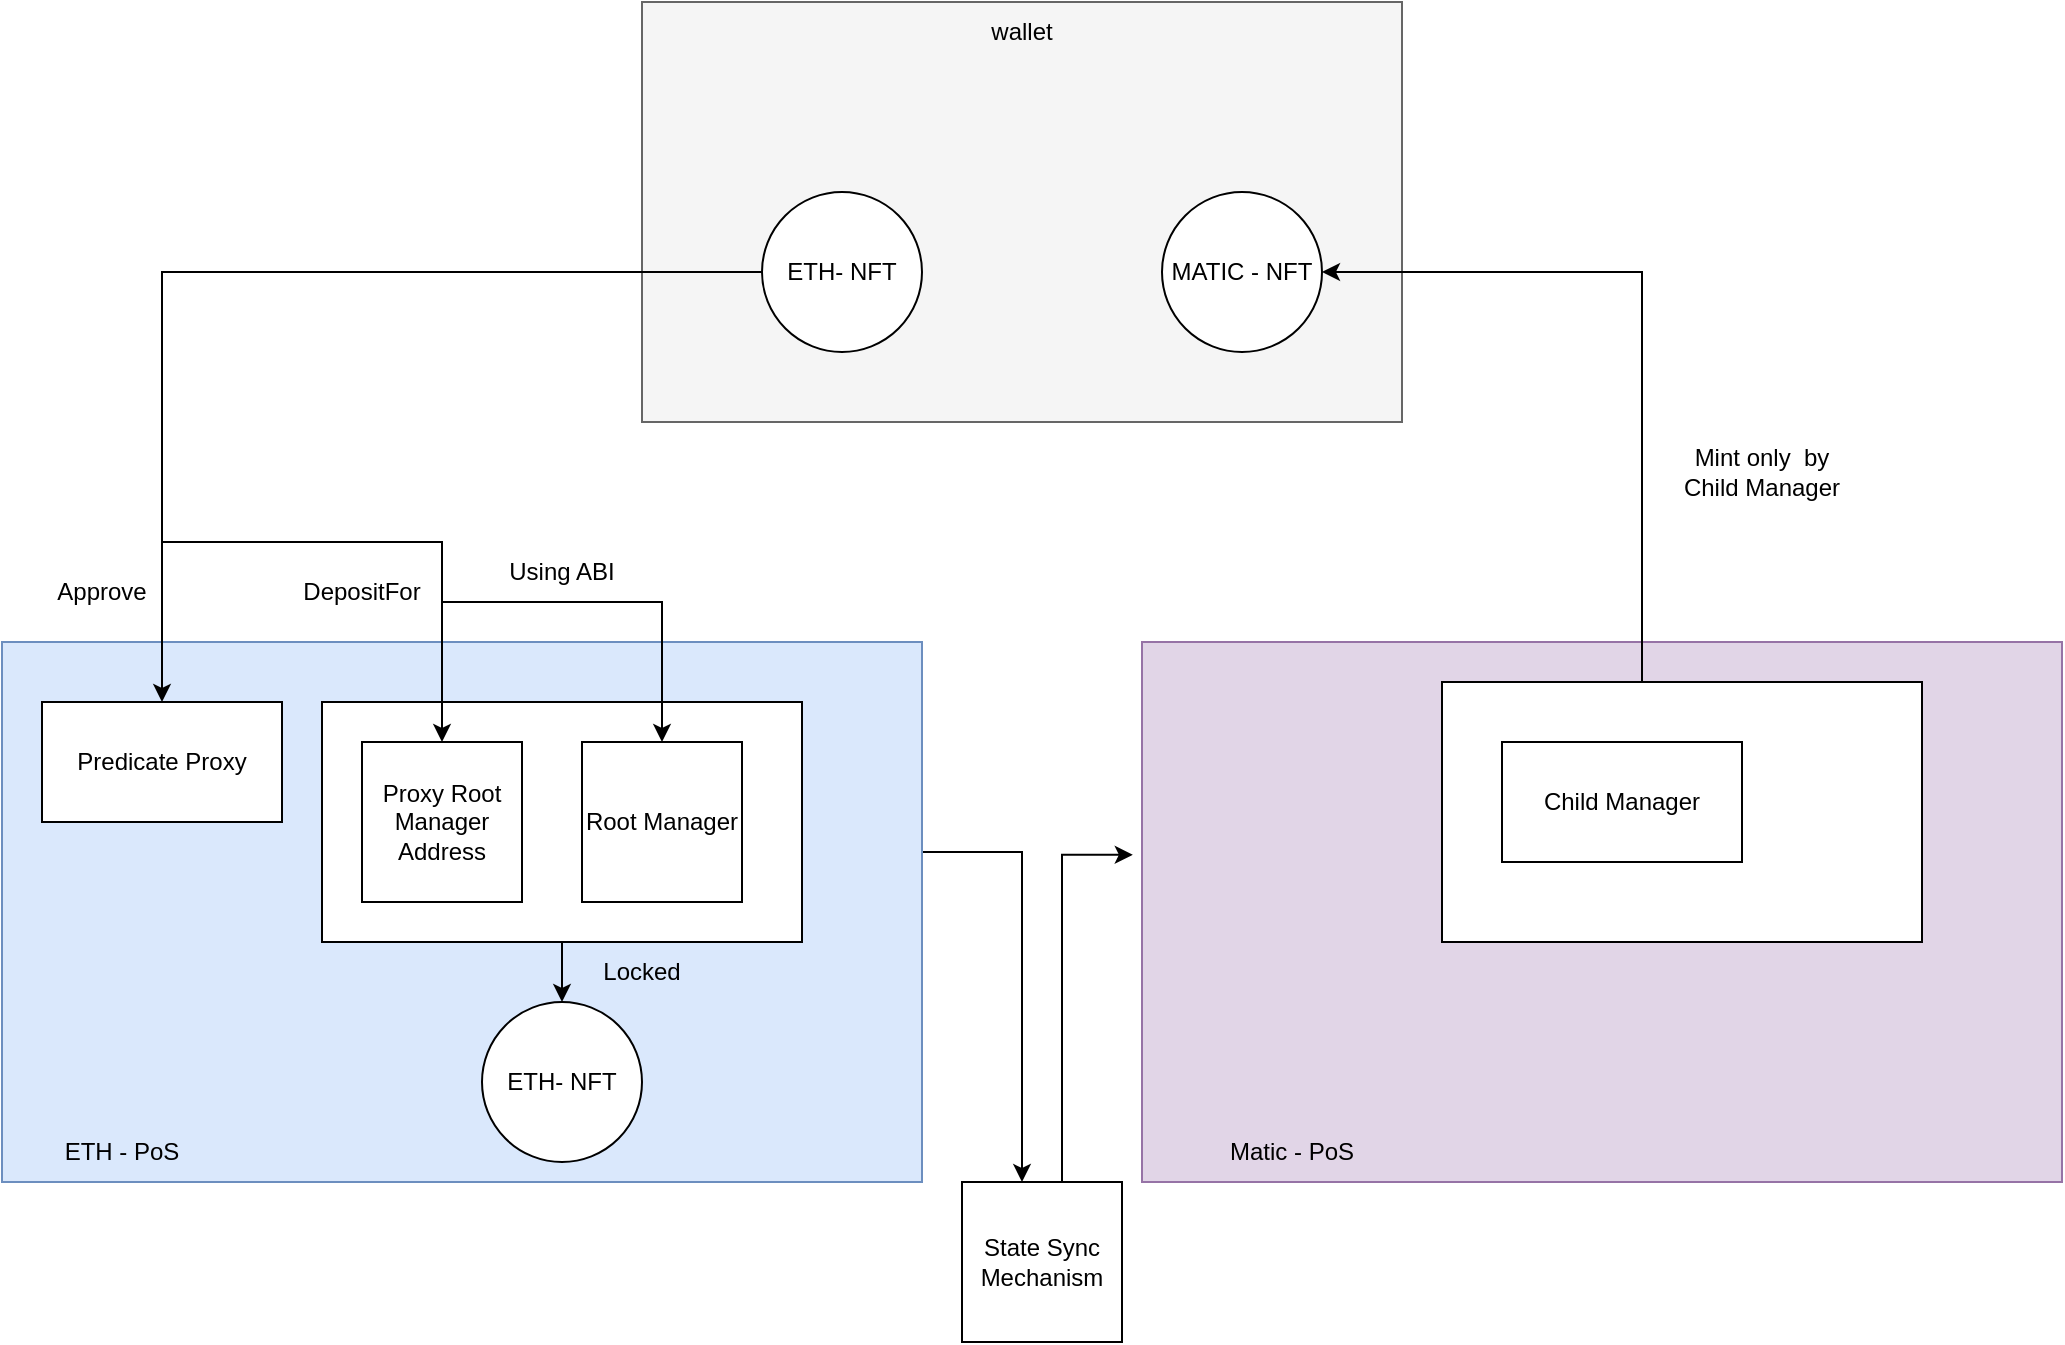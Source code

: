 <mxfile version="17.4.6" type="github">
  <diagram id="6hMp1m4a5yYPtm9k18ik" name="Page-1">
    <mxGraphModel dx="1600" dy="913" grid="1" gridSize="10" guides="1" tooltips="1" connect="1" arrows="1" fold="1" page="1" pageScale="1" pageWidth="1200" pageHeight="1920" math="0" shadow="0">
      <root>
        <mxCell id="0" />
        <mxCell id="1" parent="0" />
        <mxCell id="AruAmBznGVgT3oy9WrDw-23" style="edgeStyle=orthogonalEdgeStyle;rounded=0;orthogonalLoop=1;jettySize=auto;html=1;" edge="1" parent="1" source="AruAmBznGVgT3oy9WrDw-6" target="AruAmBznGVgT3oy9WrDw-20">
          <mxGeometry relative="1" as="geometry">
            <Array as="points">
              <mxPoint x="600" y="445" />
            </Array>
          </mxGeometry>
        </mxCell>
        <mxCell id="AruAmBznGVgT3oy9WrDw-6" value="" style="rounded=0;whiteSpace=wrap;html=1;fillColor=#dae8fc;strokeColor=#6c8ebf;" vertex="1" parent="1">
          <mxGeometry x="90" y="340" width="460" height="270" as="geometry" />
        </mxCell>
        <mxCell id="AruAmBznGVgT3oy9WrDw-1" value="" style="rounded=0;whiteSpace=wrap;html=1;fillColor=#f5f5f5;fontColor=#333333;strokeColor=#666666;" vertex="1" parent="1">
          <mxGeometry x="410" y="20" width="380" height="210" as="geometry" />
        </mxCell>
        <mxCell id="AruAmBznGVgT3oy9WrDw-2" value="wallet" style="text;html=1;strokeColor=none;fillColor=none;align=center;verticalAlign=middle;whiteSpace=wrap;rounded=0;" vertex="1" parent="1">
          <mxGeometry x="570" y="20" width="60" height="30" as="geometry" />
        </mxCell>
        <mxCell id="AruAmBznGVgT3oy9WrDw-12" style="edgeStyle=orthogonalEdgeStyle;rounded=0;orthogonalLoop=1;jettySize=auto;html=1;entryX=0.5;entryY=0;entryDx=0;entryDy=0;" edge="1" parent="1" source="AruAmBznGVgT3oy9WrDw-3" target="AruAmBznGVgT3oy9WrDw-8">
          <mxGeometry relative="1" as="geometry">
            <Array as="points">
              <mxPoint x="170" y="155" />
            </Array>
          </mxGeometry>
        </mxCell>
        <mxCell id="AruAmBznGVgT3oy9WrDw-3" value="" style="ellipse;whiteSpace=wrap;html=1;aspect=fixed;" vertex="1" parent="1">
          <mxGeometry x="470" y="115" width="80" height="80" as="geometry" />
        </mxCell>
        <mxCell id="AruAmBznGVgT3oy9WrDw-4" value="ETH- NFT" style="text;html=1;strokeColor=none;fillColor=none;align=center;verticalAlign=middle;whiteSpace=wrap;rounded=0;" vertex="1" parent="1">
          <mxGeometry x="480" y="140" width="60" height="30" as="geometry" />
        </mxCell>
        <mxCell id="AruAmBznGVgT3oy9WrDw-7" value="ETH - PoS" style="text;html=1;strokeColor=none;fillColor=none;align=center;verticalAlign=middle;whiteSpace=wrap;rounded=0;" vertex="1" parent="1">
          <mxGeometry x="110" y="580" width="80" height="30" as="geometry" />
        </mxCell>
        <mxCell id="AruAmBznGVgT3oy9WrDw-8" value="Predicate Proxy" style="rounded=0;whiteSpace=wrap;html=1;" vertex="1" parent="1">
          <mxGeometry x="110" y="370" width="120" height="60" as="geometry" />
        </mxCell>
        <mxCell id="AruAmBznGVgT3oy9WrDw-9" value="" style="rounded=0;whiteSpace=wrap;html=1;" vertex="1" parent="1">
          <mxGeometry x="250" y="370" width="240" height="120" as="geometry" />
        </mxCell>
        <mxCell id="AruAmBznGVgT3oy9WrDw-10" value="Proxy Root Manager Address" style="whiteSpace=wrap;html=1;aspect=fixed;" vertex="1" parent="1">
          <mxGeometry x="270" y="390" width="80" height="80" as="geometry" />
        </mxCell>
        <mxCell id="AruAmBznGVgT3oy9WrDw-11" value="Root Manager" style="whiteSpace=wrap;html=1;aspect=fixed;" vertex="1" parent="1">
          <mxGeometry x="380" y="390" width="80" height="80" as="geometry" />
        </mxCell>
        <mxCell id="AruAmBznGVgT3oy9WrDw-13" value="Approve" style="text;html=1;strokeColor=none;fillColor=none;align=center;verticalAlign=middle;whiteSpace=wrap;rounded=0;" vertex="1" parent="1">
          <mxGeometry x="110" y="300" width="60" height="30" as="geometry" />
        </mxCell>
        <mxCell id="AruAmBznGVgT3oy9WrDw-14" style="edgeStyle=orthogonalEdgeStyle;rounded=0;orthogonalLoop=1;jettySize=auto;html=1;entryX=0.5;entryY=0;entryDx=0;entryDy=0;" edge="1" parent="1" source="AruAmBznGVgT3oy9WrDw-3" target="AruAmBznGVgT3oy9WrDw-10">
          <mxGeometry relative="1" as="geometry">
            <Array as="points">
              <mxPoint x="170" y="155" />
              <mxPoint x="170" y="290" />
              <mxPoint x="310" y="290" />
            </Array>
          </mxGeometry>
        </mxCell>
        <mxCell id="AruAmBznGVgT3oy9WrDw-17" value="DepositFor" style="text;html=1;strokeColor=none;fillColor=none;align=center;verticalAlign=middle;whiteSpace=wrap;rounded=0;" vertex="1" parent="1">
          <mxGeometry x="240" y="300" width="60" height="30" as="geometry" />
        </mxCell>
        <mxCell id="AruAmBznGVgT3oy9WrDw-18" value="" style="endArrow=classic;html=1;rounded=0;entryX=0.5;entryY=0;entryDx=0;entryDy=0;" edge="1" parent="1" target="AruAmBznGVgT3oy9WrDw-11">
          <mxGeometry width="50" height="50" relative="1" as="geometry">
            <mxPoint x="310" y="320" as="sourcePoint" />
            <mxPoint x="430" y="270" as="targetPoint" />
            <Array as="points">
              <mxPoint x="420" y="320" />
            </Array>
          </mxGeometry>
        </mxCell>
        <mxCell id="AruAmBznGVgT3oy9WrDw-19" value="Using ABI" style="text;html=1;strokeColor=none;fillColor=none;align=center;verticalAlign=middle;whiteSpace=wrap;rounded=0;" vertex="1" parent="1">
          <mxGeometry x="340" y="290" width="60" height="30" as="geometry" />
        </mxCell>
        <mxCell id="AruAmBznGVgT3oy9WrDw-37" style="edgeStyle=orthogonalEdgeStyle;rounded=0;orthogonalLoop=1;jettySize=auto;html=1;entryX=-0.01;entryY=0.394;entryDx=0;entryDy=0;entryPerimeter=0;" edge="1" parent="1" source="AruAmBznGVgT3oy9WrDw-20" target="AruAmBznGVgT3oy9WrDw-25">
          <mxGeometry relative="1" as="geometry">
            <Array as="points">
              <mxPoint x="620" y="446" />
            </Array>
          </mxGeometry>
        </mxCell>
        <mxCell id="AruAmBznGVgT3oy9WrDw-20" value="State Sync Mechanism" style="whiteSpace=wrap;html=1;aspect=fixed;" vertex="1" parent="1">
          <mxGeometry x="570" y="610" width="80" height="80" as="geometry" />
        </mxCell>
        <mxCell id="AruAmBznGVgT3oy9WrDw-25" value="" style="rounded=0;whiteSpace=wrap;html=1;fillColor=#e1d5e7;strokeColor=#9673a6;" vertex="1" parent="1">
          <mxGeometry x="660" y="340" width="460" height="270" as="geometry" />
        </mxCell>
        <mxCell id="AruAmBznGVgT3oy9WrDw-26" value="Matic - PoS" style="text;html=1;strokeColor=none;fillColor=none;align=center;verticalAlign=middle;whiteSpace=wrap;rounded=0;" vertex="1" parent="1">
          <mxGeometry x="700" y="580" width="70" height="30" as="geometry" />
        </mxCell>
        <mxCell id="AruAmBznGVgT3oy9WrDw-28" value="MATIC - NFT" style="ellipse;whiteSpace=wrap;html=1;aspect=fixed;" vertex="1" parent="1">
          <mxGeometry x="670" y="115" width="80" height="80" as="geometry" />
        </mxCell>
        <mxCell id="AruAmBznGVgT3oy9WrDw-35" style="edgeStyle=orthogonalEdgeStyle;rounded=0;orthogonalLoop=1;jettySize=auto;html=1;entryX=1;entryY=0.5;entryDx=0;entryDy=0;" edge="1" parent="1" source="AruAmBznGVgT3oy9WrDw-30" target="AruAmBznGVgT3oy9WrDw-28">
          <mxGeometry relative="1" as="geometry">
            <Array as="points">
              <mxPoint x="910" y="155" />
            </Array>
          </mxGeometry>
        </mxCell>
        <mxCell id="AruAmBznGVgT3oy9WrDw-30" value="" style="rounded=0;whiteSpace=wrap;html=1;" vertex="1" parent="1">
          <mxGeometry x="810" y="360" width="240" height="130" as="geometry" />
        </mxCell>
        <mxCell id="AruAmBznGVgT3oy9WrDw-31" value="ETH- NFT" style="ellipse;whiteSpace=wrap;html=1;aspect=fixed;" vertex="1" parent="1">
          <mxGeometry x="330" y="520" width="80" height="80" as="geometry" />
        </mxCell>
        <mxCell id="AruAmBznGVgT3oy9WrDw-32" value="" style="endArrow=classic;html=1;rounded=0;exitX=0.5;exitY=1;exitDx=0;exitDy=0;entryX=0.5;entryY=0;entryDx=0;entryDy=0;" edge="1" parent="1" source="AruAmBznGVgT3oy9WrDw-9" target="AruAmBznGVgT3oy9WrDw-31">
          <mxGeometry width="50" height="50" relative="1" as="geometry">
            <mxPoint x="270" y="550" as="sourcePoint" />
            <mxPoint x="320" y="500" as="targetPoint" />
          </mxGeometry>
        </mxCell>
        <mxCell id="AruAmBznGVgT3oy9WrDw-33" value="Locked" style="text;html=1;strokeColor=none;fillColor=none;align=center;verticalAlign=middle;whiteSpace=wrap;rounded=0;" vertex="1" parent="1">
          <mxGeometry x="380" y="490" width="60" height="30" as="geometry" />
        </mxCell>
        <mxCell id="AruAmBznGVgT3oy9WrDw-34" value="Child Manager" style="rounded=0;whiteSpace=wrap;html=1;" vertex="1" parent="1">
          <mxGeometry x="840" y="390" width="120" height="60" as="geometry" />
        </mxCell>
        <mxCell id="AruAmBznGVgT3oy9WrDw-36" value="Mint only &amp;nbsp;by Child Manager" style="text;html=1;strokeColor=none;fillColor=none;align=center;verticalAlign=middle;whiteSpace=wrap;rounded=0;" vertex="1" parent="1">
          <mxGeometry x="920" y="240" width="100" height="30" as="geometry" />
        </mxCell>
      </root>
    </mxGraphModel>
  </diagram>
</mxfile>
